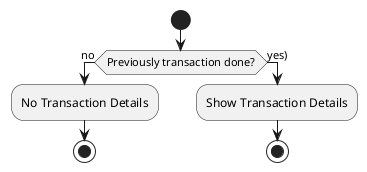 @startuml
'https://plantuml.com/activity-diagram-beta

start

if (Previously transaction done?) then (no)
:No Transaction Details;
stop
else (yes))
:Show Transaction Details;
stop

@enduml
